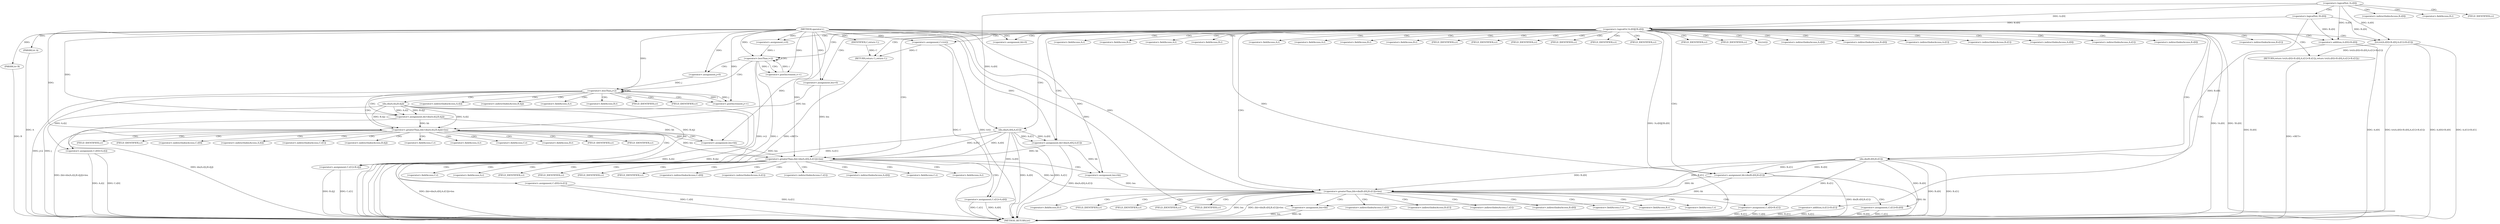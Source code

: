 digraph "operator+" {  
"1000731" [label = "(METHOD,operator+)" ]
"1000936" [label = "(METHOD_RETURN,trr)" ]
"1000732" [label = "(PARAM,trr A)" ]
"1000733" [label = "(PARAM,trr B)" ]
"1000774" [label = "(<operator>.assignment,len=0)" ]
"1000778" [label = "(<operator>.assignment,hh=0)" ]
"1000782" [label = "(<operator>.assignment,C=trr())" ]
"1000934" [label = "(RETURN,return C;,return C;)" ]
"1000736" [label = "(<operator>.logicalOr,!A.r[0]||!B.r[0])" ]
"1000749" [label = "(RETURN,return trr(A.r[0]+B.r[0],A.r[1]+B.r[1]);,return trr(A.r[0]+B.r[0],A.r[1]+B.r[1]);)" ]
"1000787" [label = "(<operator>.assignment,i=0)" ]
"1000790" [label = "(<operator>.lessThan,i<2)" ]
"1000793" [label = "(<operator>.postIncrement,i++)" ]
"1000849" [label = "(<operator>.greaterThan,(hh=dis(A.r[0],A.r[1]))>len)" ]
"1000892" [label = "(<operator>.greaterThan,(hh=dis(B.r[0],B.r[1]))>len)" ]
"1000935" [label = "(IDENTIFIER,C,return C;)" ]
"1000750" [label = "(trr,trr(A.r[0]+B.r[0],A.r[1]+B.r[1]))" ]
"1000797" [label = "(<operator>.assignment,j=0)" ]
"1000800" [label = "(<operator>.lessThan,j<2)" ]
"1000803" [label = "(<operator>.postIncrement,j++)" ]
"1000865" [label = "(<operator>.assignment,len=hh)" ]
"1000908" [label = "(<operator>.assignment,len=hh)" ]
"1000737" [label = "(<operator>.logicalNot,!A.r[0])" ]
"1000743" [label = "(<operator>.logicalNot,!B.r[0])" ]
"1000806" [label = "(<operator>.greaterThan,(hh=dis(A.r[i],B.r[j]))>len)" ]
"1000850" [label = "(<operator>.assignment,hh=dis(A.r[0],A.r[1]))" ]
"1000869" [label = "(<operator>.assignment,C.r[0]=A.r[1])" ]
"1000880" [label = "(<operator>.assignment,C.r[1]=A.r[0])" ]
"1000893" [label = "(<operator>.assignment,hh=dis(B.r[0],B.r[1]))" ]
"1000912" [label = "(<operator>.assignment,C.r[0]=B.r[1])" ]
"1000923" [label = "(<operator>.assignment,C.r[1]=B.r[0])" ]
"1000751" [label = "(<operator>.addition,A.r[0]+B.r[0])" ]
"1000762" [label = "(<operator>.addition,A.r[1]+B.r[1])" ]
"1000822" [label = "(<operator>.assignment,len=hh)" ]
"1000852" [label = "(dis,dis(A.r[0],A.r[1]))" ]
"1000895" [label = "(dis,dis(B.r[0],B.r[1]))" ]
"1000807" [label = "(<operator>.assignment,hh=dis(A.r[i],B.r[j]))" ]
"1000826" [label = "(<operator>.assignment,C.r[0]=A.r[i])" ]
"1000837" [label = "(<operator>.assignment,C.r[1]=B.r[j])" ]
"1000809" [label = "(dis,dis(A.r[i],B.r[j]))" ]
"1000784" [label = "(trr,trr())" ]
"1000744" [label = "(<operator>.indirectIndexAccess,B.r[0])" ]
"1000745" [label = "(<operator>.fieldAccess,B.r)" ]
"1000752" [label = "(<operator>.indirectIndexAccess,A.r[0])" ]
"1000757" [label = "(<operator>.indirectIndexAccess,B.r[0])" ]
"1000763" [label = "(<operator>.indirectIndexAccess,A.r[1])" ]
"1000768" [label = "(<operator>.indirectIndexAccess,B.r[1])" ]
"1000853" [label = "(<operator>.indirectIndexAccess,A.r[0])" ]
"1000858" [label = "(<operator>.indirectIndexAccess,A.r[1])" ]
"1000870" [label = "(<operator>.indirectIndexAccess,C.r[0])" ]
"1000875" [label = "(<operator>.indirectIndexAccess,A.r[1])" ]
"1000881" [label = "(<operator>.indirectIndexAccess,C.r[1])" ]
"1000886" [label = "(<operator>.indirectIndexAccess,A.r[0])" ]
"1000896" [label = "(<operator>.indirectIndexAccess,B.r[0])" ]
"1000901" [label = "(<operator>.indirectIndexAccess,B.r[1])" ]
"1000913" [label = "(<operator>.indirectIndexAccess,C.r[0])" ]
"1000918" [label = "(<operator>.indirectIndexAccess,B.r[1])" ]
"1000924" [label = "(<operator>.indirectIndexAccess,C.r[1])" ]
"1000929" [label = "(<operator>.indirectIndexAccess,B.r[0])" ]
"1000747" [label = "(FIELD_IDENTIFIER,r,r)" ]
"1000753" [label = "(<operator>.fieldAccess,A.r)" ]
"1000758" [label = "(<operator>.fieldAccess,B.r)" ]
"1000764" [label = "(<operator>.fieldAccess,A.r)" ]
"1000769" [label = "(<operator>.fieldAccess,B.r)" ]
"1000854" [label = "(<operator>.fieldAccess,A.r)" ]
"1000859" [label = "(<operator>.fieldAccess,A.r)" ]
"1000871" [label = "(<operator>.fieldAccess,C.r)" ]
"1000876" [label = "(<operator>.fieldAccess,A.r)" ]
"1000882" [label = "(<operator>.fieldAccess,C.r)" ]
"1000887" [label = "(<operator>.fieldAccess,A.r)" ]
"1000897" [label = "(<operator>.fieldAccess,B.r)" ]
"1000902" [label = "(<operator>.fieldAccess,B.r)" ]
"1000914" [label = "(<operator>.fieldAccess,C.r)" ]
"1000919" [label = "(<operator>.fieldAccess,B.r)" ]
"1000925" [label = "(<operator>.fieldAccess,C.r)" ]
"1000930" [label = "(<operator>.fieldAccess,B.r)" ]
"1000755" [label = "(FIELD_IDENTIFIER,r,r)" ]
"1000760" [label = "(FIELD_IDENTIFIER,r,r)" ]
"1000766" [label = "(FIELD_IDENTIFIER,r,r)" ]
"1000771" [label = "(FIELD_IDENTIFIER,r,r)" ]
"1000810" [label = "(<operator>.indirectIndexAccess,A.r[i])" ]
"1000815" [label = "(<operator>.indirectIndexAccess,B.r[j])" ]
"1000827" [label = "(<operator>.indirectIndexAccess,C.r[0])" ]
"1000832" [label = "(<operator>.indirectIndexAccess,A.r[i])" ]
"1000838" [label = "(<operator>.indirectIndexAccess,C.r[1])" ]
"1000843" [label = "(<operator>.indirectIndexAccess,B.r[j])" ]
"1000856" [label = "(FIELD_IDENTIFIER,r,r)" ]
"1000861" [label = "(FIELD_IDENTIFIER,r,r)" ]
"1000873" [label = "(FIELD_IDENTIFIER,r,r)" ]
"1000878" [label = "(FIELD_IDENTIFIER,r,r)" ]
"1000884" [label = "(FIELD_IDENTIFIER,r,r)" ]
"1000889" [label = "(FIELD_IDENTIFIER,r,r)" ]
"1000899" [label = "(FIELD_IDENTIFIER,r,r)" ]
"1000904" [label = "(FIELD_IDENTIFIER,r,r)" ]
"1000916" [label = "(FIELD_IDENTIFIER,r,r)" ]
"1000921" [label = "(FIELD_IDENTIFIER,r,r)" ]
"1000927" [label = "(FIELD_IDENTIFIER,r,r)" ]
"1000932" [label = "(FIELD_IDENTIFIER,r,r)" ]
"1000811" [label = "(<operator>.fieldAccess,A.r)" ]
"1000816" [label = "(<operator>.fieldAccess,B.r)" ]
"1000828" [label = "(<operator>.fieldAccess,C.r)" ]
"1000833" [label = "(<operator>.fieldAccess,A.r)" ]
"1000839" [label = "(<operator>.fieldAccess,C.r)" ]
"1000844" [label = "(<operator>.fieldAccess,B.r)" ]
"1000813" [label = "(FIELD_IDENTIFIER,r,r)" ]
"1000818" [label = "(FIELD_IDENTIFIER,r,r)" ]
"1000830" [label = "(FIELD_IDENTIFIER,r,r)" ]
"1000835" [label = "(FIELD_IDENTIFIER,r,r)" ]
"1000841" [label = "(FIELD_IDENTIFIER,r,r)" ]
"1000846" [label = "(FIELD_IDENTIFIER,r,r)" ]
  "1000749" -> "1000936"  [ label = "DDG: <RET>"] 
  "1000732" -> "1000936"  [ label = "DDG: A"] 
  "1000733" -> "1000936"  [ label = "DDG: B"] 
  "1000736" -> "1000936"  [ label = "DDG: !A.r[0]"] 
  "1000736" -> "1000936"  [ label = "DDG: !B.r[0]"] 
  "1000736" -> "1000936"  [ label = "DDG: !A.r[0]||!B.r[0]"] 
  "1000782" -> "1000936"  [ label = "DDG: C"] 
  "1000782" -> "1000936"  [ label = "DDG: trr()"] 
  "1000790" -> "1000936"  [ label = "DDG: i"] 
  "1000790" -> "1000936"  [ label = "DDG: i<2"] 
  "1000852" -> "1000936"  [ label = "DDG: A.r[0]"] 
  "1000852" -> "1000936"  [ label = "DDG: A.r[1]"] 
  "1000850" -> "1000936"  [ label = "DDG: dis(A.r[0],A.r[1])"] 
  "1000849" -> "1000936"  [ label = "DDG: (hh=dis(A.r[0],A.r[1]))>len"] 
  "1000869" -> "1000936"  [ label = "DDG: C.r[0]"] 
  "1000869" -> "1000936"  [ label = "DDG: A.r[1]"] 
  "1000880" -> "1000936"  [ label = "DDG: C.r[1]"] 
  "1000880" -> "1000936"  [ label = "DDG: A.r[0]"] 
  "1000893" -> "1000936"  [ label = "DDG: hh"] 
  "1000895" -> "1000936"  [ label = "DDG: B.r[0]"] 
  "1000895" -> "1000936"  [ label = "DDG: B.r[1]"] 
  "1000893" -> "1000936"  [ label = "DDG: dis(B.r[0],B.r[1])"] 
  "1000892" -> "1000936"  [ label = "DDG: len"] 
  "1000892" -> "1000936"  [ label = "DDG: (hh=dis(B.r[0],B.r[1]))>len"] 
  "1000908" -> "1000936"  [ label = "DDG: len"] 
  "1000908" -> "1000936"  [ label = "DDG: hh"] 
  "1000912" -> "1000936"  [ label = "DDG: C.r[0]"] 
  "1000912" -> "1000936"  [ label = "DDG: B.r[1]"] 
  "1000923" -> "1000936"  [ label = "DDG: C.r[1]"] 
  "1000923" -> "1000936"  [ label = "DDG: B.r[0]"] 
  "1000800" -> "1000936"  [ label = "DDG: j"] 
  "1000800" -> "1000936"  [ label = "DDG: j<2"] 
  "1000809" -> "1000936"  [ label = "DDG: A.r[i]"] 
  "1000809" -> "1000936"  [ label = "DDG: B.r[j]"] 
  "1000807" -> "1000936"  [ label = "DDG: dis(A.r[i],B.r[j])"] 
  "1000806" -> "1000936"  [ label = "DDG: (hh=dis(A.r[i],B.r[j]))>len"] 
  "1000826" -> "1000936"  [ label = "DDG: C.r[0]"] 
  "1000826" -> "1000936"  [ label = "DDG: A.r[i]"] 
  "1000837" -> "1000936"  [ label = "DDG: C.r[1]"] 
  "1000837" -> "1000936"  [ label = "DDG: B.r[j]"] 
  "1000751" -> "1000936"  [ label = "DDG: A.r[0]"] 
  "1000751" -> "1000936"  [ label = "DDG: B.r[0]"] 
  "1000750" -> "1000936"  [ label = "DDG: A.r[0]+B.r[0]"] 
  "1000762" -> "1000936"  [ label = "DDG: A.r[1]"] 
  "1000762" -> "1000936"  [ label = "DDG: B.r[1]"] 
  "1000750" -> "1000936"  [ label = "DDG: A.r[1]+B.r[1]"] 
  "1000750" -> "1000936"  [ label = "DDG: trr(A.r[0]+B.r[0],A.r[1]+B.r[1])"] 
  "1000934" -> "1000936"  [ label = "DDG: <RET>"] 
  "1000731" -> "1000732"  [ label = "DDG: "] 
  "1000731" -> "1000733"  [ label = "DDG: "] 
  "1000731" -> "1000774"  [ label = "DDG: "] 
  "1000731" -> "1000778"  [ label = "DDG: "] 
  "1000731" -> "1000782"  [ label = "DDG: "] 
  "1000935" -> "1000934"  [ label = "DDG: C"] 
  "1000782" -> "1000934"  [ label = "DDG: C"] 
  "1000750" -> "1000749"  [ label = "DDG: trr(A.r[0]+B.r[0],A.r[1]+B.r[1])"] 
  "1000731" -> "1000787"  [ label = "DDG: "] 
  "1000731" -> "1000935"  [ label = "DDG: "] 
  "1000737" -> "1000736"  [ label = "DDG: A.r[0]"] 
  "1000743" -> "1000736"  [ label = "DDG: B.r[0]"] 
  "1000787" -> "1000790"  [ label = "DDG: i"] 
  "1000793" -> "1000790"  [ label = "DDG: i"] 
  "1000731" -> "1000790"  [ label = "DDG: "] 
  "1000790" -> "1000793"  [ label = "DDG: i"] 
  "1000731" -> "1000793"  [ label = "DDG: "] 
  "1000731" -> "1000797"  [ label = "DDG: "] 
  "1000850" -> "1000849"  [ label = "DDG: hh"] 
  "1000852" -> "1000849"  [ label = "DDG: A.r[0]"] 
  "1000852" -> "1000849"  [ label = "DDG: A.r[1]"] 
  "1000774" -> "1000849"  [ label = "DDG: len"] 
  "1000806" -> "1000849"  [ label = "DDG: len"] 
  "1000822" -> "1000849"  [ label = "DDG: len"] 
  "1000731" -> "1000849"  [ label = "DDG: "] 
  "1000850" -> "1000865"  [ label = "DDG: hh"] 
  "1000731" -> "1000865"  [ label = "DDG: "] 
  "1000893" -> "1000892"  [ label = "DDG: hh"] 
  "1000895" -> "1000892"  [ label = "DDG: B.r[1]"] 
  "1000895" -> "1000892"  [ label = "DDG: B.r[0]"] 
  "1000849" -> "1000892"  [ label = "DDG: len"] 
  "1000865" -> "1000892"  [ label = "DDG: len"] 
  "1000731" -> "1000892"  [ label = "DDG: "] 
  "1000893" -> "1000908"  [ label = "DDG: hh"] 
  "1000731" -> "1000908"  [ label = "DDG: "] 
  "1000737" -> "1000750"  [ label = "DDG: A.r[0]"] 
  "1000743" -> "1000750"  [ label = "DDG: B.r[0]"] 
  "1000797" -> "1000800"  [ label = "DDG: j"] 
  "1000803" -> "1000800"  [ label = "DDG: j"] 
  "1000731" -> "1000800"  [ label = "DDG: "] 
  "1000800" -> "1000803"  [ label = "DDG: j"] 
  "1000731" -> "1000803"  [ label = "DDG: "] 
  "1000731" -> "1000850"  [ label = "DDG: "] 
  "1000852" -> "1000850"  [ label = "DDG: A.r[0]"] 
  "1000852" -> "1000850"  [ label = "DDG: A.r[1]"] 
  "1000852" -> "1000869"  [ label = "DDG: A.r[1]"] 
  "1000852" -> "1000880"  [ label = "DDG: A.r[0]"] 
  "1000731" -> "1000893"  [ label = "DDG: "] 
  "1000895" -> "1000893"  [ label = "DDG: B.r[1]"] 
  "1000895" -> "1000893"  [ label = "DDG: B.r[0]"] 
  "1000895" -> "1000912"  [ label = "DDG: B.r[1]"] 
  "1000895" -> "1000923"  [ label = "DDG: B.r[0]"] 
  "1000737" -> "1000751"  [ label = "DDG: A.r[0]"] 
  "1000743" -> "1000751"  [ label = "DDG: B.r[0]"] 
  "1000807" -> "1000806"  [ label = "DDG: hh"] 
  "1000809" -> "1000806"  [ label = "DDG: B.r[j]"] 
  "1000809" -> "1000806"  [ label = "DDG: A.r[i]"] 
  "1000774" -> "1000806"  [ label = "DDG: len"] 
  "1000822" -> "1000806"  [ label = "DDG: len"] 
  "1000731" -> "1000806"  [ label = "DDG: "] 
  "1000807" -> "1000822"  [ label = "DDG: hh"] 
  "1000731" -> "1000822"  [ label = "DDG: "] 
  "1000737" -> "1000852"  [ label = "DDG: A.r[0]"] 
  "1000743" -> "1000895"  [ label = "DDG: B.r[0]"] 
  "1000731" -> "1000807"  [ label = "DDG: "] 
  "1000809" -> "1000807"  [ label = "DDG: B.r[j]"] 
  "1000809" -> "1000807"  [ label = "DDG: A.r[i]"] 
  "1000809" -> "1000826"  [ label = "DDG: A.r[i]"] 
  "1000809" -> "1000837"  [ label = "DDG: B.r[j]"] 
  "1000736" -> "1000859"  [ label = "CDG: "] 
  "1000736" -> "1000764"  [ label = "CDG: "] 
  "1000736" -> "1000858"  [ label = "CDG: "] 
  "1000736" -> "1000755"  [ label = "CDG: "] 
  "1000736" -> "1000896"  [ label = "CDG: "] 
  "1000736" -> "1000849"  [ label = "CDG: "] 
  "1000736" -> "1000893"  [ label = "CDG: "] 
  "1000736" -> "1000892"  [ label = "CDG: "] 
  "1000736" -> "1000782"  [ label = "CDG: "] 
  "1000736" -> "1000784"  [ label = "CDG: "] 
  "1000736" -> "1000852"  [ label = "CDG: "] 
  "1000736" -> "1000758"  [ label = "CDG: "] 
  "1000736" -> "1000856"  [ label = "CDG: "] 
  "1000736" -> "1000762"  [ label = "CDG: "] 
  "1000736" -> "1000934"  [ label = "CDG: "] 
  "1000736" -> "1000749"  [ label = "CDG: "] 
  "1000736" -> "1000901"  [ label = "CDG: "] 
  "1000736" -> "1000897"  [ label = "CDG: "] 
  "1000736" -> "1000850"  [ label = "CDG: "] 
  "1000736" -> "1000854"  [ label = "CDG: "] 
  "1000736" -> "1000760"  [ label = "CDG: "] 
  "1000736" -> "1000774"  [ label = "CDG: "] 
  "1000736" -> "1000861"  [ label = "CDG: "] 
  "1000736" -> "1000853"  [ label = "CDG: "] 
  "1000736" -> "1000778"  [ label = "CDG: "] 
  "1000736" -> "1000751"  [ label = "CDG: "] 
  "1000736" -> "1000752"  [ label = "CDG: "] 
  "1000736" -> "1000790"  [ label = "CDG: "] 
  "1000736" -> "1000895"  [ label = "CDG: "] 
  "1000736" -> "1000750"  [ label = "CDG: "] 
  "1000736" -> "1000753"  [ label = "CDG: "] 
  "1000736" -> "1000787"  [ label = "CDG: "] 
  "1000736" -> "1000768"  [ label = "CDG: "] 
  "1000736" -> "1000902"  [ label = "CDG: "] 
  "1000736" -> "1000769"  [ label = "CDG: "] 
  "1000736" -> "1000757"  [ label = "CDG: "] 
  "1000736" -> "1000899"  [ label = "CDG: "] 
  "1000736" -> "1000904"  [ label = "CDG: "] 
  "1000736" -> "1000766"  [ label = "CDG: "] 
  "1000736" -> "1000771"  [ label = "CDG: "] 
  "1000736" -> "1000763"  [ label = "CDG: "] 
  "1000790" -> "1000800"  [ label = "CDG: "] 
  "1000790" -> "1000793"  [ label = "CDG: "] 
  "1000790" -> "1000790"  [ label = "CDG: "] 
  "1000790" -> "1000797"  [ label = "CDG: "] 
  "1000849" -> "1000875"  [ label = "CDG: "] 
  "1000849" -> "1000876"  [ label = "CDG: "] 
  "1000849" -> "1000882"  [ label = "CDG: "] 
  "1000849" -> "1000871"  [ label = "CDG: "] 
  "1000849" -> "1000887"  [ label = "CDG: "] 
  "1000849" -> "1000869"  [ label = "CDG: "] 
  "1000849" -> "1000886"  [ label = "CDG: "] 
  "1000849" -> "1000880"  [ label = "CDG: "] 
  "1000849" -> "1000884"  [ label = "CDG: "] 
  "1000849" -> "1000870"  [ label = "CDG: "] 
  "1000849" -> "1000881"  [ label = "CDG: "] 
  "1000849" -> "1000878"  [ label = "CDG: "] 
  "1000849" -> "1000889"  [ label = "CDG: "] 
  "1000849" -> "1000873"  [ label = "CDG: "] 
  "1000849" -> "1000865"  [ label = "CDG: "] 
  "1000892" -> "1000916"  [ label = "CDG: "] 
  "1000892" -> "1000919"  [ label = "CDG: "] 
  "1000892" -> "1000912"  [ label = "CDG: "] 
  "1000892" -> "1000924"  [ label = "CDG: "] 
  "1000892" -> "1000921"  [ label = "CDG: "] 
  "1000892" -> "1000927"  [ label = "CDG: "] 
  "1000892" -> "1000914"  [ label = "CDG: "] 
  "1000892" -> "1000930"  [ label = "CDG: "] 
  "1000892" -> "1000932"  [ label = "CDG: "] 
  "1000892" -> "1000908"  [ label = "CDG: "] 
  "1000892" -> "1000923"  [ label = "CDG: "] 
  "1000892" -> "1000925"  [ label = "CDG: "] 
  "1000892" -> "1000929"  [ label = "CDG: "] 
  "1000892" -> "1000913"  [ label = "CDG: "] 
  "1000892" -> "1000918"  [ label = "CDG: "] 
  "1000737" -> "1000747"  [ label = "CDG: "] 
  "1000737" -> "1000744"  [ label = "CDG: "] 
  "1000737" -> "1000743"  [ label = "CDG: "] 
  "1000737" -> "1000745"  [ label = "CDG: "] 
  "1000800" -> "1000815"  [ label = "CDG: "] 
  "1000800" -> "1000806"  [ label = "CDG: "] 
  "1000800" -> "1000800"  [ label = "CDG: "] 
  "1000800" -> "1000809"  [ label = "CDG: "] 
  "1000800" -> "1000818"  [ label = "CDG: "] 
  "1000800" -> "1000811"  [ label = "CDG: "] 
  "1000800" -> "1000807"  [ label = "CDG: "] 
  "1000800" -> "1000803"  [ label = "CDG: "] 
  "1000800" -> "1000816"  [ label = "CDG: "] 
  "1000800" -> "1000813"  [ label = "CDG: "] 
  "1000800" -> "1000810"  [ label = "CDG: "] 
  "1000806" -> "1000822"  [ label = "CDG: "] 
  "1000806" -> "1000832"  [ label = "CDG: "] 
  "1000806" -> "1000843"  [ label = "CDG: "] 
  "1000806" -> "1000830"  [ label = "CDG: "] 
  "1000806" -> "1000827"  [ label = "CDG: "] 
  "1000806" -> "1000841"  [ label = "CDG: "] 
  "1000806" -> "1000846"  [ label = "CDG: "] 
  "1000806" -> "1000833"  [ label = "CDG: "] 
  "1000806" -> "1000828"  [ label = "CDG: "] 
  "1000806" -> "1000838"  [ label = "CDG: "] 
  "1000806" -> "1000837"  [ label = "CDG: "] 
  "1000806" -> "1000835"  [ label = "CDG: "] 
  "1000806" -> "1000844"  [ label = "CDG: "] 
  "1000806" -> "1000839"  [ label = "CDG: "] 
  "1000806" -> "1000826"  [ label = "CDG: "] 
}
